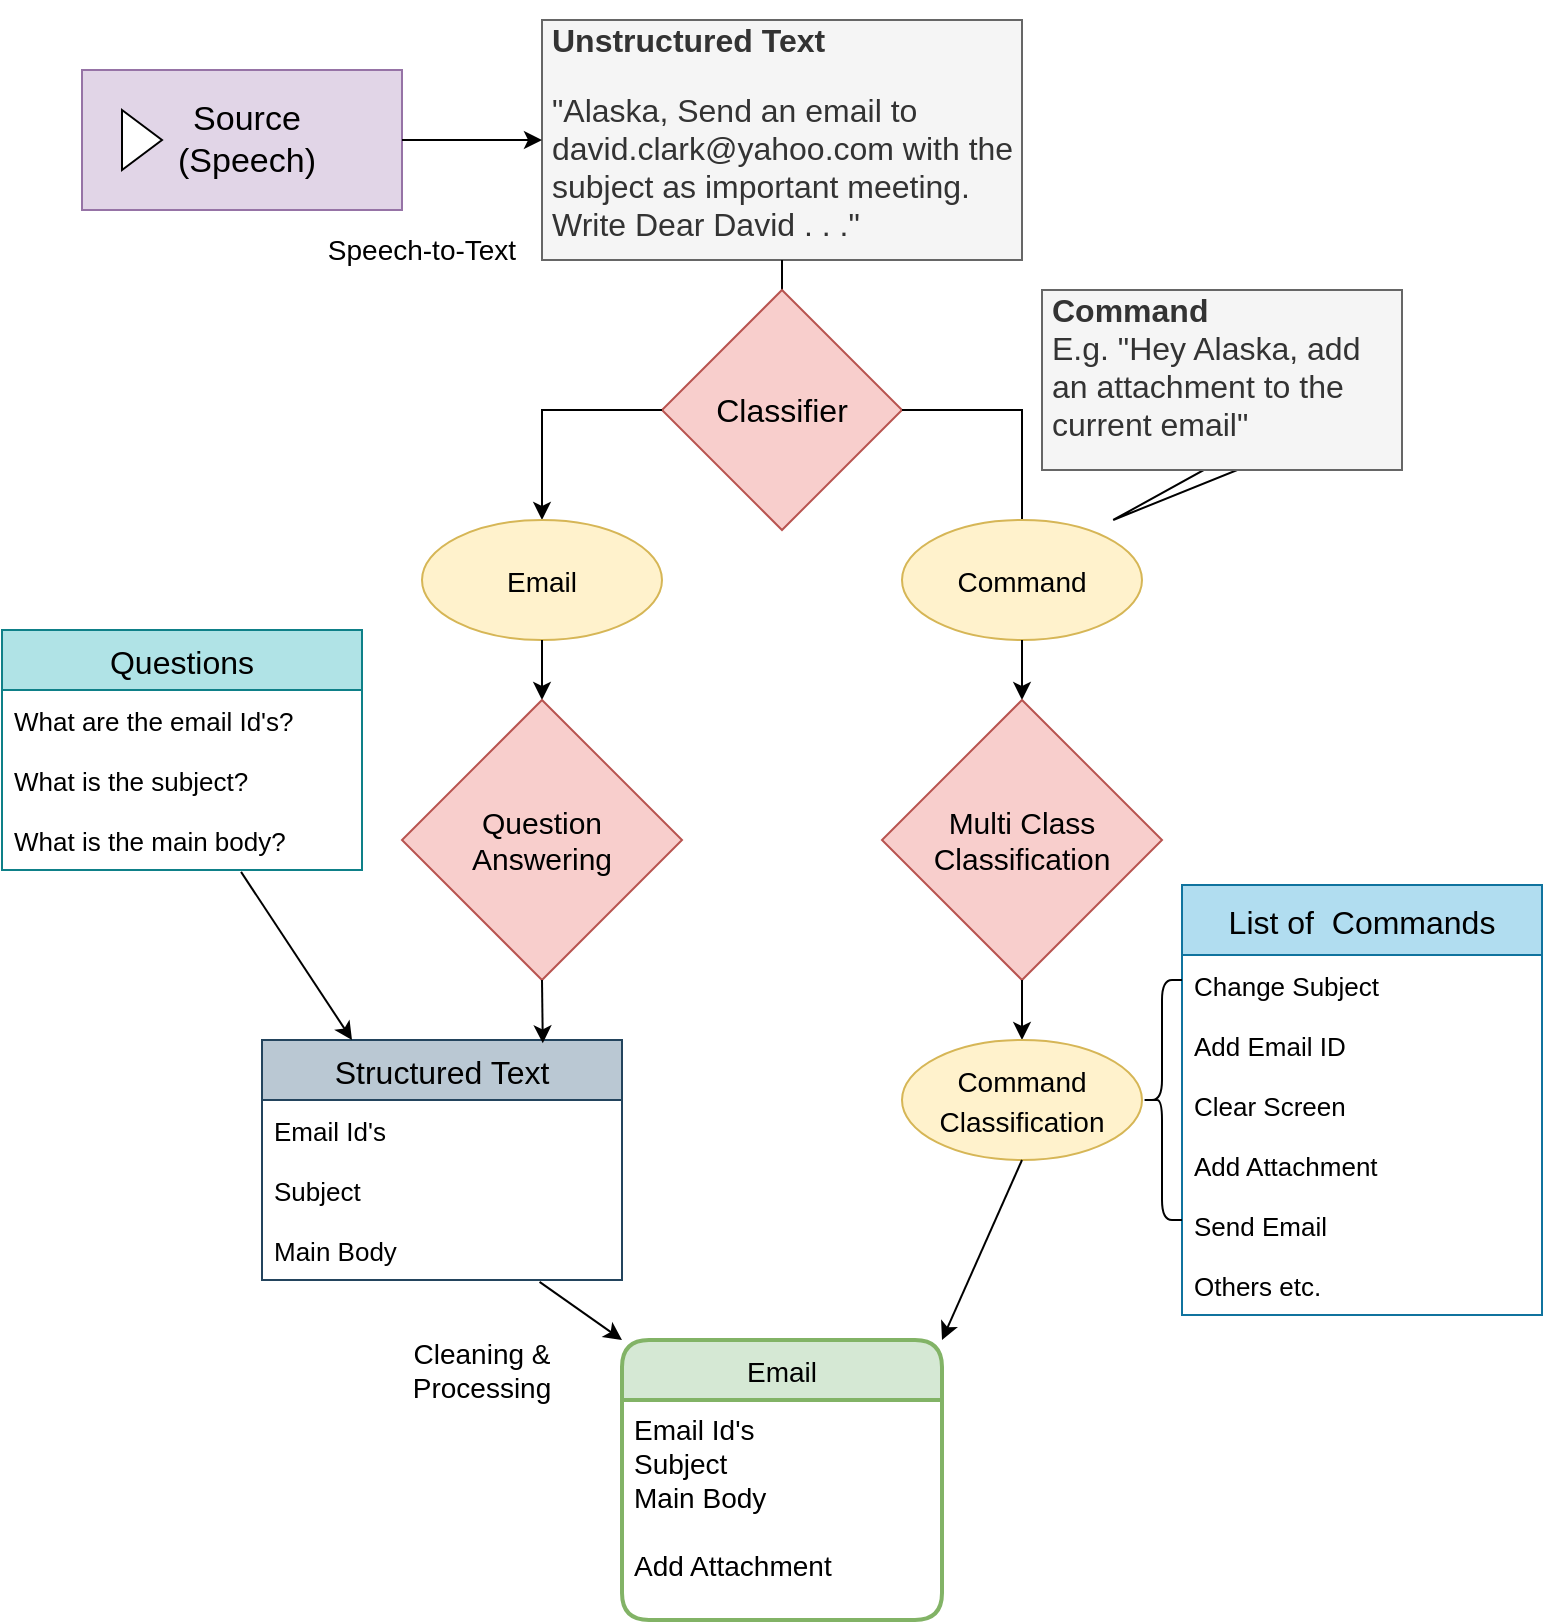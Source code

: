 <mxfile version="17.1.3" type="device"><diagram id="ZO_7a23HI5WN7hyG-1tC" name="Page-1"><mxGraphModel dx="1896" dy="940" grid="1" gridSize="10" guides="1" tooltips="1" connect="1" arrows="1" fold="1" page="1" pageScale="1" pageWidth="850" pageHeight="1100" math="0" shadow="0"><root><mxCell id="0"/><mxCell id="1" parent="0"/><mxCell id="OZPv7tXeFi_vUgawhKFE-57" value="" style="shape=callout;whiteSpace=wrap;html=1;perimeter=calloutPerimeter;fontSize=13;strokeColor=default;fillColor=default;position2=0.18;" parent="1" vertex="1"><mxGeometry x="535" y="240" width="170" height="110" as="geometry"/></mxCell><mxCell id="OZPv7tXeFi_vUgawhKFE-62" value="" style="html=1;whiteSpace=wrap;container=1;recursiveResize=0;collapsible=0;fontSize=14;strokeColor=#9673a6;fillColor=#e1d5e7;" parent="1" vertex="1"><mxGeometry x="50" y="125" width="160" height="70" as="geometry"/></mxCell><mxCell id="OZPv7tXeFi_vUgawhKFE-63" value="" style="triangle;html=1;whiteSpace=wrap;fontSize=14;strokeColor=default;fillColor=default;" parent="OZPv7tXeFi_vUgawhKFE-62" vertex="1"><mxGeometry x="20" y="20" width="20" height="30" as="geometry"/></mxCell><mxCell id="OZPv7tXeFi_vUgawhKFE-3" value="&lt;font style=&quot;font-size: 17px&quot;&gt;&lt;br&gt;Source&lt;br&gt;(Speech)&lt;br&gt;&lt;br&gt;&lt;/font&gt;" style="text;html=1;strokeColor=none;fillColor=none;align=center;verticalAlign=middle;whiteSpace=wrap;rounded=0;fontSize=13;" parent="OZPv7tXeFi_vUgawhKFE-62" vertex="1"><mxGeometry x="5" y="25" width="155" height="20" as="geometry"/></mxCell><mxCell id="OZPv7tXeFi_vUgawhKFE-5" value="&lt;h1 style=&quot;font-size: 16px&quot;&gt;&lt;font style=&quot;font-size: 16px&quot;&gt;Unstructured Text&lt;/font&gt;&lt;/h1&gt;&lt;p style=&quot;font-size: 16px&quot;&gt;&lt;font style=&quot;font-size: 16px&quot;&gt;&quot;Alaska, Send an email to david.clark@yahoo.com with the subject as important meeting. Write Dear David . . .&quot;&lt;/font&gt;&lt;/p&gt;" style="text;html=1;strokeColor=#666666;fillColor=#f5f5f5;spacing=5;spacingTop=-20;whiteSpace=wrap;overflow=hidden;rounded=0;fontSize=17;fontColor=#333333;" parent="1" vertex="1"><mxGeometry x="280" y="100" width="240" height="120" as="geometry"/></mxCell><mxCell id="OZPv7tXeFi_vUgawhKFE-6" value="" style="endArrow=classic;html=1;rounded=0;fontSize=17;exitX=0.5;exitY=1;exitDx=0;exitDy=0;" parent="1" source="OZPv7tXeFi_vUgawhKFE-5" edge="1"><mxGeometry width="50" height="50" relative="1" as="geometry"><mxPoint x="210" y="170" as="sourcePoint"/><mxPoint x="400" y="280" as="targetPoint"/></mxGeometry></mxCell><mxCell id="OZPv7tXeFi_vUgawhKFE-7" value="" style="rhombus;whiteSpace=wrap;html=1;fontSize=16;strokeColor=#b85450;fillColor=#f8cecc;" parent="1" vertex="1"><mxGeometry x="340" y="235" width="120" height="120" as="geometry"/></mxCell><mxCell id="OZPv7tXeFi_vUgawhKFE-8" value="Classifier" style="text;html=1;strokeColor=none;fillColor=none;align=center;verticalAlign=middle;whiteSpace=wrap;rounded=0;fontSize=16;" parent="1" vertex="1"><mxGeometry x="370" y="280" width="60" height="30" as="geometry"/></mxCell><mxCell id="OZPv7tXeFi_vUgawhKFE-9" value="" style="endArrow=classic;html=1;rounded=0;fontSize=17;exitX=0;exitY=0.5;exitDx=0;exitDy=0;entryX=0.5;entryY=0;entryDx=0;entryDy=0;" parent="1" source="OZPv7tXeFi_vUgawhKFE-7" edge="1" target="OZPv7tXeFi_vUgawhKFE-11"><mxGeometry width="50" height="50" relative="1" as="geometry"><mxPoint x="210" y="170" as="sourcePoint"/><mxPoint x="280" y="400" as="targetPoint"/><Array as="points"><mxPoint x="280" y="295"/></Array></mxGeometry></mxCell><mxCell id="OZPv7tXeFi_vUgawhKFE-10" value="" style="endArrow=classic;html=1;rounded=0;fontSize=17;exitX=1;exitY=0.5;exitDx=0;exitDy=0;" parent="1" source="OZPv7tXeFi_vUgawhKFE-7" edge="1"><mxGeometry width="50" height="50" relative="1" as="geometry"><mxPoint x="570" y="340" as="sourcePoint"/><mxPoint x="520" y="400" as="targetPoint"/><Array as="points"><mxPoint x="520" y="295"/></Array></mxGeometry></mxCell><mxCell id="OZPv7tXeFi_vUgawhKFE-11" value="" style="ellipse;whiteSpace=wrap;html=1;fontSize=16;strokeColor=#d6b656;fillColor=#fff2cc;" parent="1" vertex="1"><mxGeometry x="220" y="350" width="120" height="60" as="geometry"/></mxCell><mxCell id="OZPv7tXeFi_vUgawhKFE-12" value="&lt;font style=&quot;font-size: 14px&quot;&gt;Email&lt;/font&gt;" style="text;html=1;strokeColor=none;fillColor=none;align=center;verticalAlign=middle;whiteSpace=wrap;rounded=0;fontSize=16;" parent="1" vertex="1"><mxGeometry x="250" y="365" width="60" height="30" as="geometry"/></mxCell><mxCell id="OZPv7tXeFi_vUgawhKFE-13" value="" style="ellipse;whiteSpace=wrap;html=1;fontSize=16;strokeColor=#d6b656;fillColor=#fff2cc;" parent="1" vertex="1"><mxGeometry x="460" y="350" width="120" height="60" as="geometry"/></mxCell><mxCell id="OZPv7tXeFi_vUgawhKFE-14" value="&lt;div style=&quot;text-align: justify&quot;&gt;&lt;span style=&quot;font-size: 14px&quot;&gt;Command&lt;/span&gt;&lt;/div&gt;" style="text;html=1;strokeColor=none;fillColor=none;align=center;verticalAlign=middle;whiteSpace=wrap;rounded=0;fontSize=16;" parent="1" vertex="1"><mxGeometry x="490" y="365" width="60" height="30" as="geometry"/></mxCell><mxCell id="OZPv7tXeFi_vUgawhKFE-15" value="Questions" style="swimlane;fontStyle=0;childLayout=stackLayout;horizontal=1;startSize=30;horizontalStack=0;resizeParent=1;resizeParentMax=0;resizeLast=0;collapsible=1;marginBottom=0;fontSize=16;strokeColor=#0e8088;fillColor=#b0e3e6;" parent="1" vertex="1"><mxGeometry x="10" y="405" width="180" height="120" as="geometry"/></mxCell><mxCell id="OZPv7tXeFi_vUgawhKFE-16" value="What are the email Id's?" style="text;strokeColor=none;fillColor=none;align=left;verticalAlign=middle;spacingLeft=4;spacingRight=4;overflow=hidden;points=[[0,0.5],[1,0.5]];portConstraint=eastwest;rotatable=0;fontSize=13;" parent="OZPv7tXeFi_vUgawhKFE-15" vertex="1"><mxGeometry y="30" width="180" height="30" as="geometry"/></mxCell><mxCell id="OZPv7tXeFi_vUgawhKFE-17" value="What is the subject?" style="text;strokeColor=none;fillColor=none;align=left;verticalAlign=middle;spacingLeft=4;spacingRight=4;overflow=hidden;points=[[0,0.5],[1,0.5]];portConstraint=eastwest;rotatable=0;fontSize=13;" parent="OZPv7tXeFi_vUgawhKFE-15" vertex="1"><mxGeometry y="60" width="180" height="30" as="geometry"/></mxCell><mxCell id="OZPv7tXeFi_vUgawhKFE-18" value="What is the main body?" style="text;strokeColor=none;fillColor=none;align=left;verticalAlign=middle;spacingLeft=4;spacingRight=4;overflow=hidden;points=[[0,0.5],[1,0.5]];portConstraint=eastwest;rotatable=0;fontSize=13;" parent="OZPv7tXeFi_vUgawhKFE-15" vertex="1"><mxGeometry y="90" width="180" height="30" as="geometry"/></mxCell><mxCell id="OZPv7tXeFi_vUgawhKFE-19" value="" style="endArrow=classic;html=1;rounded=0;fontSize=17;exitX=0.5;exitY=1;exitDx=0;exitDy=0;entryX=0.5;entryY=0;entryDx=0;entryDy=0;" parent="1" source="OZPv7tXeFi_vUgawhKFE-11" target="OZPv7tXeFi_vUgawhKFE-20" edge="1"><mxGeometry width="50" height="50" relative="1" as="geometry"><mxPoint x="210" y="170" as="sourcePoint"/><mxPoint x="330" y="500" as="targetPoint"/></mxGeometry></mxCell><mxCell id="OZPv7tXeFi_vUgawhKFE-20" value="" style="rhombus;whiteSpace=wrap;html=1;fontSize=13;strokeColor=#b85450;fillColor=#f8cecc;" parent="1" vertex="1"><mxGeometry x="210" y="440" width="140" height="140" as="geometry"/></mxCell><mxCell id="OZPv7tXeFi_vUgawhKFE-21" value="&lt;font style=&quot;font-size: 15px&quot;&gt;Question Answering&lt;/font&gt;" style="text;html=1;strokeColor=none;fillColor=none;align=center;verticalAlign=middle;whiteSpace=wrap;rounded=0;fontSize=13;" parent="1" vertex="1"><mxGeometry x="250" y="495" width="60" height="30" as="geometry"/></mxCell><mxCell id="OZPv7tXeFi_vUgawhKFE-26" value="Structured Text" style="swimlane;fontStyle=0;childLayout=stackLayout;horizontal=1;startSize=30;horizontalStack=0;resizeParent=1;resizeParentMax=0;resizeLast=0;collapsible=1;marginBottom=0;fontSize=16;strokeColor=#23445d;fillColor=#bac8d3;" parent="1" vertex="1"><mxGeometry x="140" y="610" width="180" height="120" as="geometry"/></mxCell><mxCell id="OZPv7tXeFi_vUgawhKFE-27" value="Email Id's" style="text;strokeColor=none;fillColor=none;align=left;verticalAlign=middle;spacingLeft=4;spacingRight=4;overflow=hidden;points=[[0,0.5],[1,0.5]];portConstraint=eastwest;rotatable=0;fontSize=13;" parent="OZPv7tXeFi_vUgawhKFE-26" vertex="1"><mxGeometry y="30" width="180" height="30" as="geometry"/></mxCell><mxCell id="OZPv7tXeFi_vUgawhKFE-28" value="Subject" style="text;strokeColor=none;fillColor=none;align=left;verticalAlign=middle;spacingLeft=4;spacingRight=4;overflow=hidden;points=[[0,0.5],[1,0.5]];portConstraint=eastwest;rotatable=0;fontSize=13;" parent="OZPv7tXeFi_vUgawhKFE-26" vertex="1"><mxGeometry y="60" width="180" height="30" as="geometry"/></mxCell><mxCell id="OZPv7tXeFi_vUgawhKFE-29" value="Main Body" style="text;strokeColor=none;fillColor=none;align=left;verticalAlign=middle;spacingLeft=4;spacingRight=4;overflow=hidden;points=[[0,0.5],[1,0.5]];portConstraint=eastwest;rotatable=0;fontSize=13;" parent="OZPv7tXeFi_vUgawhKFE-26" vertex="1"><mxGeometry y="90" width="180" height="30" as="geometry"/></mxCell><mxCell id="OZPv7tXeFi_vUgawhKFE-32" value="List of  Commands" style="swimlane;fontStyle=0;childLayout=stackLayout;horizontal=1;startSize=35;horizontalStack=0;resizeParent=1;resizeParentMax=0;resizeLast=0;collapsible=1;marginBottom=0;fontSize=16;strokeColor=#10739e;fillColor=#b1ddf0;" parent="1" vertex="1"><mxGeometry x="600" y="532.5" width="180" height="215" as="geometry"/></mxCell><mxCell id="OZPv7tXeFi_vUgawhKFE-41" value="" style="swimlane;fontStyle=0;childLayout=stackLayout;horizontal=1;startSize=0;horizontalStack=0;resizeParent=1;resizeParentMax=0;resizeLast=0;collapsible=1;marginBottom=0;fontSize=16;strokeColor=none;" parent="OZPv7tXeFi_vUgawhKFE-32" vertex="1"><mxGeometry y="35" width="180" height="90" as="geometry"><mxRectangle y="30" width="180" height="30" as="alternateBounds"/></mxGeometry></mxCell><mxCell id="OZPv7tXeFi_vUgawhKFE-42" value="Change Subject" style="text;strokeColor=none;fillColor=none;align=left;verticalAlign=middle;spacingLeft=4;spacingRight=4;overflow=hidden;points=[[0,0.5],[1,0.5]];portConstraint=eastwest;rotatable=0;fontSize=13;" parent="OZPv7tXeFi_vUgawhKFE-41" vertex="1"><mxGeometry width="180" height="30" as="geometry"/></mxCell><mxCell id="OZPv7tXeFi_vUgawhKFE-43" value="Add Email ID" style="text;strokeColor=none;fillColor=none;align=left;verticalAlign=middle;spacingLeft=4;spacingRight=4;overflow=hidden;points=[[0,0.5],[1,0.5]];portConstraint=eastwest;rotatable=0;fontSize=13;" parent="OZPv7tXeFi_vUgawhKFE-41" vertex="1"><mxGeometry y="30" width="180" height="30" as="geometry"/></mxCell><mxCell id="OZPv7tXeFi_vUgawhKFE-44" value="Clear Screen" style="text;strokeColor=none;fillColor=none;align=left;verticalAlign=middle;spacingLeft=4;spacingRight=4;overflow=hidden;points=[[0,0.5],[1,0.5]];portConstraint=eastwest;rotatable=0;fontSize=13;" parent="OZPv7tXeFi_vUgawhKFE-41" vertex="1"><mxGeometry y="60" width="180" height="30" as="geometry"/></mxCell><mxCell id="OZPv7tXeFi_vUgawhKFE-33" value="Add Attachment" style="text;strokeColor=none;fillColor=none;align=left;verticalAlign=middle;spacingLeft=4;spacingRight=4;overflow=hidden;points=[[0,0.5],[1,0.5]];portConstraint=eastwest;rotatable=0;fontSize=13;" parent="OZPv7tXeFi_vUgawhKFE-32" vertex="1"><mxGeometry y="125" width="180" height="30" as="geometry"/></mxCell><mxCell id="OZPv7tXeFi_vUgawhKFE-34" value="Send Email" style="text;strokeColor=none;fillColor=none;align=left;verticalAlign=middle;spacingLeft=4;spacingRight=4;overflow=hidden;points=[[0,0.5],[1,0.5]];portConstraint=eastwest;rotatable=0;fontSize=13;" parent="OZPv7tXeFi_vUgawhKFE-32" vertex="1"><mxGeometry y="155" width="180" height="30" as="geometry"/></mxCell><mxCell id="OZPv7tXeFi_vUgawhKFE-35" value="Others etc." style="text;strokeColor=none;fillColor=none;align=left;verticalAlign=middle;spacingLeft=4;spacingRight=4;overflow=hidden;points=[[0,0.5],[1,0.5]];portConstraint=eastwest;rotatable=0;fontSize=13;" parent="OZPv7tXeFi_vUgawhKFE-32" vertex="1"><mxGeometry y="185" width="180" height="30" as="geometry"/></mxCell><mxCell id="OZPv7tXeFi_vUgawhKFE-45" value="" style="endArrow=classic;html=1;rounded=0;fontSize=17;exitX=0.5;exitY=1;exitDx=0;exitDy=0;entryX=0.5;entryY=0;entryDx=0;entryDy=0;" parent="1" source="OZPv7tXeFi_vUgawhKFE-13" target="OZPv7tXeFi_vUgawhKFE-47" edge="1"><mxGeometry width="50" height="50" relative="1" as="geometry"><mxPoint x="290" y="470" as="sourcePoint"/><mxPoint x="499.167" y="491.25" as="targetPoint"/></mxGeometry></mxCell><mxCell id="OZPv7tXeFi_vUgawhKFE-47" value="" style="rhombus;whiteSpace=wrap;html=1;fontSize=13;strokeColor=#b85450;fillColor=#f8cecc;" parent="1" vertex="1"><mxGeometry x="450" y="440" width="140" height="140" as="geometry"/></mxCell><mxCell id="OZPv7tXeFi_vUgawhKFE-48" value="&lt;span style=&quot;font-size: 15px&quot;&gt;Multi Class Classification&lt;/span&gt;" style="text;html=1;strokeColor=none;fillColor=none;align=center;verticalAlign=middle;whiteSpace=wrap;rounded=0;fontSize=13;" parent="1" vertex="1"><mxGeometry x="490" y="495" width="60" height="30" as="geometry"/></mxCell><mxCell id="OZPv7tXeFi_vUgawhKFE-49" value="" style="endArrow=classic;html=1;rounded=0;fontSize=15;exitX=0.5;exitY=1;exitDx=0;exitDy=0;entryX=0.5;entryY=0;entryDx=0;entryDy=0;" parent="1" source="OZPv7tXeFi_vUgawhKFE-47" target="OZPv7tXeFi_vUgawhKFE-55" edge="1"><mxGeometry width="50" height="50" relative="1" as="geometry"><mxPoint x="380" y="670" as="sourcePoint"/><mxPoint x="620" y="760" as="targetPoint"/></mxGeometry></mxCell><mxCell id="OZPv7tXeFi_vUgawhKFE-51" value="Email" style="swimlane;childLayout=stackLayout;horizontal=1;startSize=30;horizontalStack=0;rounded=1;fontSize=14;fontStyle=0;strokeWidth=2;resizeParent=0;resizeLast=1;shadow=0;dashed=0;align=center;fillColor=#d5e8d4;strokeColor=#82b366;" parent="1" vertex="1"><mxGeometry x="320" y="760" width="160" height="140" as="geometry"/></mxCell><mxCell id="OZPv7tXeFi_vUgawhKFE-52" value="Email Id's&#10;Subject&#10;Main Body&#10;&#10;Add Attachment" style="align=left;strokeColor=none;fillColor=none;spacingLeft=4;fontSize=14;verticalAlign=top;resizable=0;rotatable=0;part=1;" parent="OZPv7tXeFi_vUgawhKFE-51" vertex="1"><mxGeometry y="30" width="160" height="110" as="geometry"/></mxCell><mxCell id="OZPv7tXeFi_vUgawhKFE-55" value="&lt;span style=&quot;font-size: 14px&quot;&gt;Command&lt;br&gt;Classification&lt;br&gt;&lt;/span&gt;" style="ellipse;whiteSpace=wrap;html=1;fontSize=16;strokeColor=#d6b656;fillColor=#fff2cc;" parent="1" vertex="1"><mxGeometry x="460" y="610" width="120" height="60" as="geometry"/></mxCell><mxCell id="OZPv7tXeFi_vUgawhKFE-56" value="" style="endArrow=classic;html=1;rounded=0;fontSize=15;exitX=0.5;exitY=1;exitDx=0;exitDy=0;entryX=1;entryY=0;entryDx=0;entryDy=0;" parent="1" source="OZPv7tXeFi_vUgawhKFE-55" target="OZPv7tXeFi_vUgawhKFE-51" edge="1"><mxGeometry width="50" height="50" relative="1" as="geometry"><mxPoint x="230" y="850.51" as="sourcePoint"/><mxPoint x="340" y="920" as="targetPoint"/></mxGeometry></mxCell><mxCell id="OZPv7tXeFi_vUgawhKFE-60" value="" style="endArrow=classic;html=1;rounded=0;fontSize=17;exitX=0;exitY=0;exitDx=170;exitDy=50;exitPerimeter=0;entryX=0;entryY=0.5;entryDx=0;entryDy=0;" parent="1" target="OZPv7tXeFi_vUgawhKFE-5" edge="1"><mxGeometry width="50" height="50" relative="1" as="geometry"><mxPoint x="210" y="160" as="sourcePoint"/><mxPoint x="410" y="290" as="targetPoint"/></mxGeometry></mxCell><mxCell id="OZPv7tXeFi_vUgawhKFE-61" value="" style="shape=curlyBracket;whiteSpace=wrap;html=1;rounded=1;fontSize=14;strokeColor=default;fillColor=default;" parent="1" vertex="1"><mxGeometry x="580" y="580" width="20" height="120" as="geometry"/></mxCell><mxCell id="91vl5LJBvLlOZ1tIho1Q-4" value="" style="endArrow=classic;html=1;rounded=0;fontSize=15;exitX=0.5;exitY=1;exitDx=0;exitDy=0;entryX=0.78;entryY=0.014;entryDx=0;entryDy=0;entryPerimeter=0;" edge="1" parent="1" source="OZPv7tXeFi_vUgawhKFE-20" target="OZPv7tXeFi_vUgawhKFE-26"><mxGeometry width="50" height="50" relative="1" as="geometry"><mxPoint x="280" y="490" as="sourcePoint"/><mxPoint x="530" y="620" as="targetPoint"/></mxGeometry></mxCell><mxCell id="91vl5LJBvLlOZ1tIho1Q-5" value="" style="endArrow=classic;html=1;rounded=0;fontSize=15;exitX=0.664;exitY=1.032;exitDx=0;exitDy=0;entryX=0.25;entryY=0;entryDx=0;entryDy=0;exitPerimeter=0;" edge="1" parent="1" source="OZPv7tXeFi_vUgawhKFE-18" target="OZPv7tXeFi_vUgawhKFE-26"><mxGeometry width="50" height="50" relative="1" as="geometry"><mxPoint x="290" y="640" as="sourcePoint"/><mxPoint x="290.4" y="711.68" as="targetPoint"/></mxGeometry></mxCell><mxCell id="91vl5LJBvLlOZ1tIho1Q-6" value="" style="endArrow=classic;html=1;rounded=0;fontSize=15;exitX=0.771;exitY=1.032;exitDx=0;exitDy=0;entryX=0;entryY=0;entryDx=0;entryDy=0;exitPerimeter=0;" edge="1" parent="1" source="OZPv7tXeFi_vUgawhKFE-29" target="OZPv7tXeFi_vUgawhKFE-51"><mxGeometry width="50" height="50" relative="1" as="geometry"><mxPoint x="530" y="770" as="sourcePoint"/><mxPoint x="490" y="900" as="targetPoint"/></mxGeometry></mxCell><mxCell id="91vl5LJBvLlOZ1tIho1Q-7" value="Speech-to-Text" style="text;html=1;strokeColor=none;fillColor=none;align=center;verticalAlign=middle;whiteSpace=wrap;rounded=0;fontSize=14;" vertex="1" parent="1"><mxGeometry x="160" y="200" width="120" height="30" as="geometry"/></mxCell><mxCell id="91vl5LJBvLlOZ1tIho1Q-9" value="Cleaning &amp;amp; Processing" style="text;html=1;strokeColor=none;fillColor=none;align=center;verticalAlign=middle;whiteSpace=wrap;rounded=0;fontSize=14;" vertex="1" parent="1"><mxGeometry x="220" y="760" width="60" height="30" as="geometry"/></mxCell><mxCell id="91vl5LJBvLlOZ1tIho1Q-11" value="&lt;h1 style=&quot;font-size: 16px&quot;&gt;Command&lt;br style=&quot;color: rgb(51 , 51 , 51) ; font-size: 16px ; font-weight: 400&quot;&gt;&lt;div style=&quot;color: rgb(51 , 51 , 51) ; font-size: 16px ; font-weight: 400&quot;&gt;E.g. &quot;Hey Alaska, add an attachment to the current email&quot;&lt;/div&gt;&lt;/h1&gt;" style="text;html=1;strokeColor=#666666;fillColor=#f5f5f5;spacing=5;spacingTop=-20;whiteSpace=wrap;overflow=hidden;rounded=0;fontSize=15;fontColor=#333333;align=left;" vertex="1" parent="1"><mxGeometry x="530" y="235" width="180" height="90" as="geometry"/></mxCell></root></mxGraphModel></diagram></mxfile>